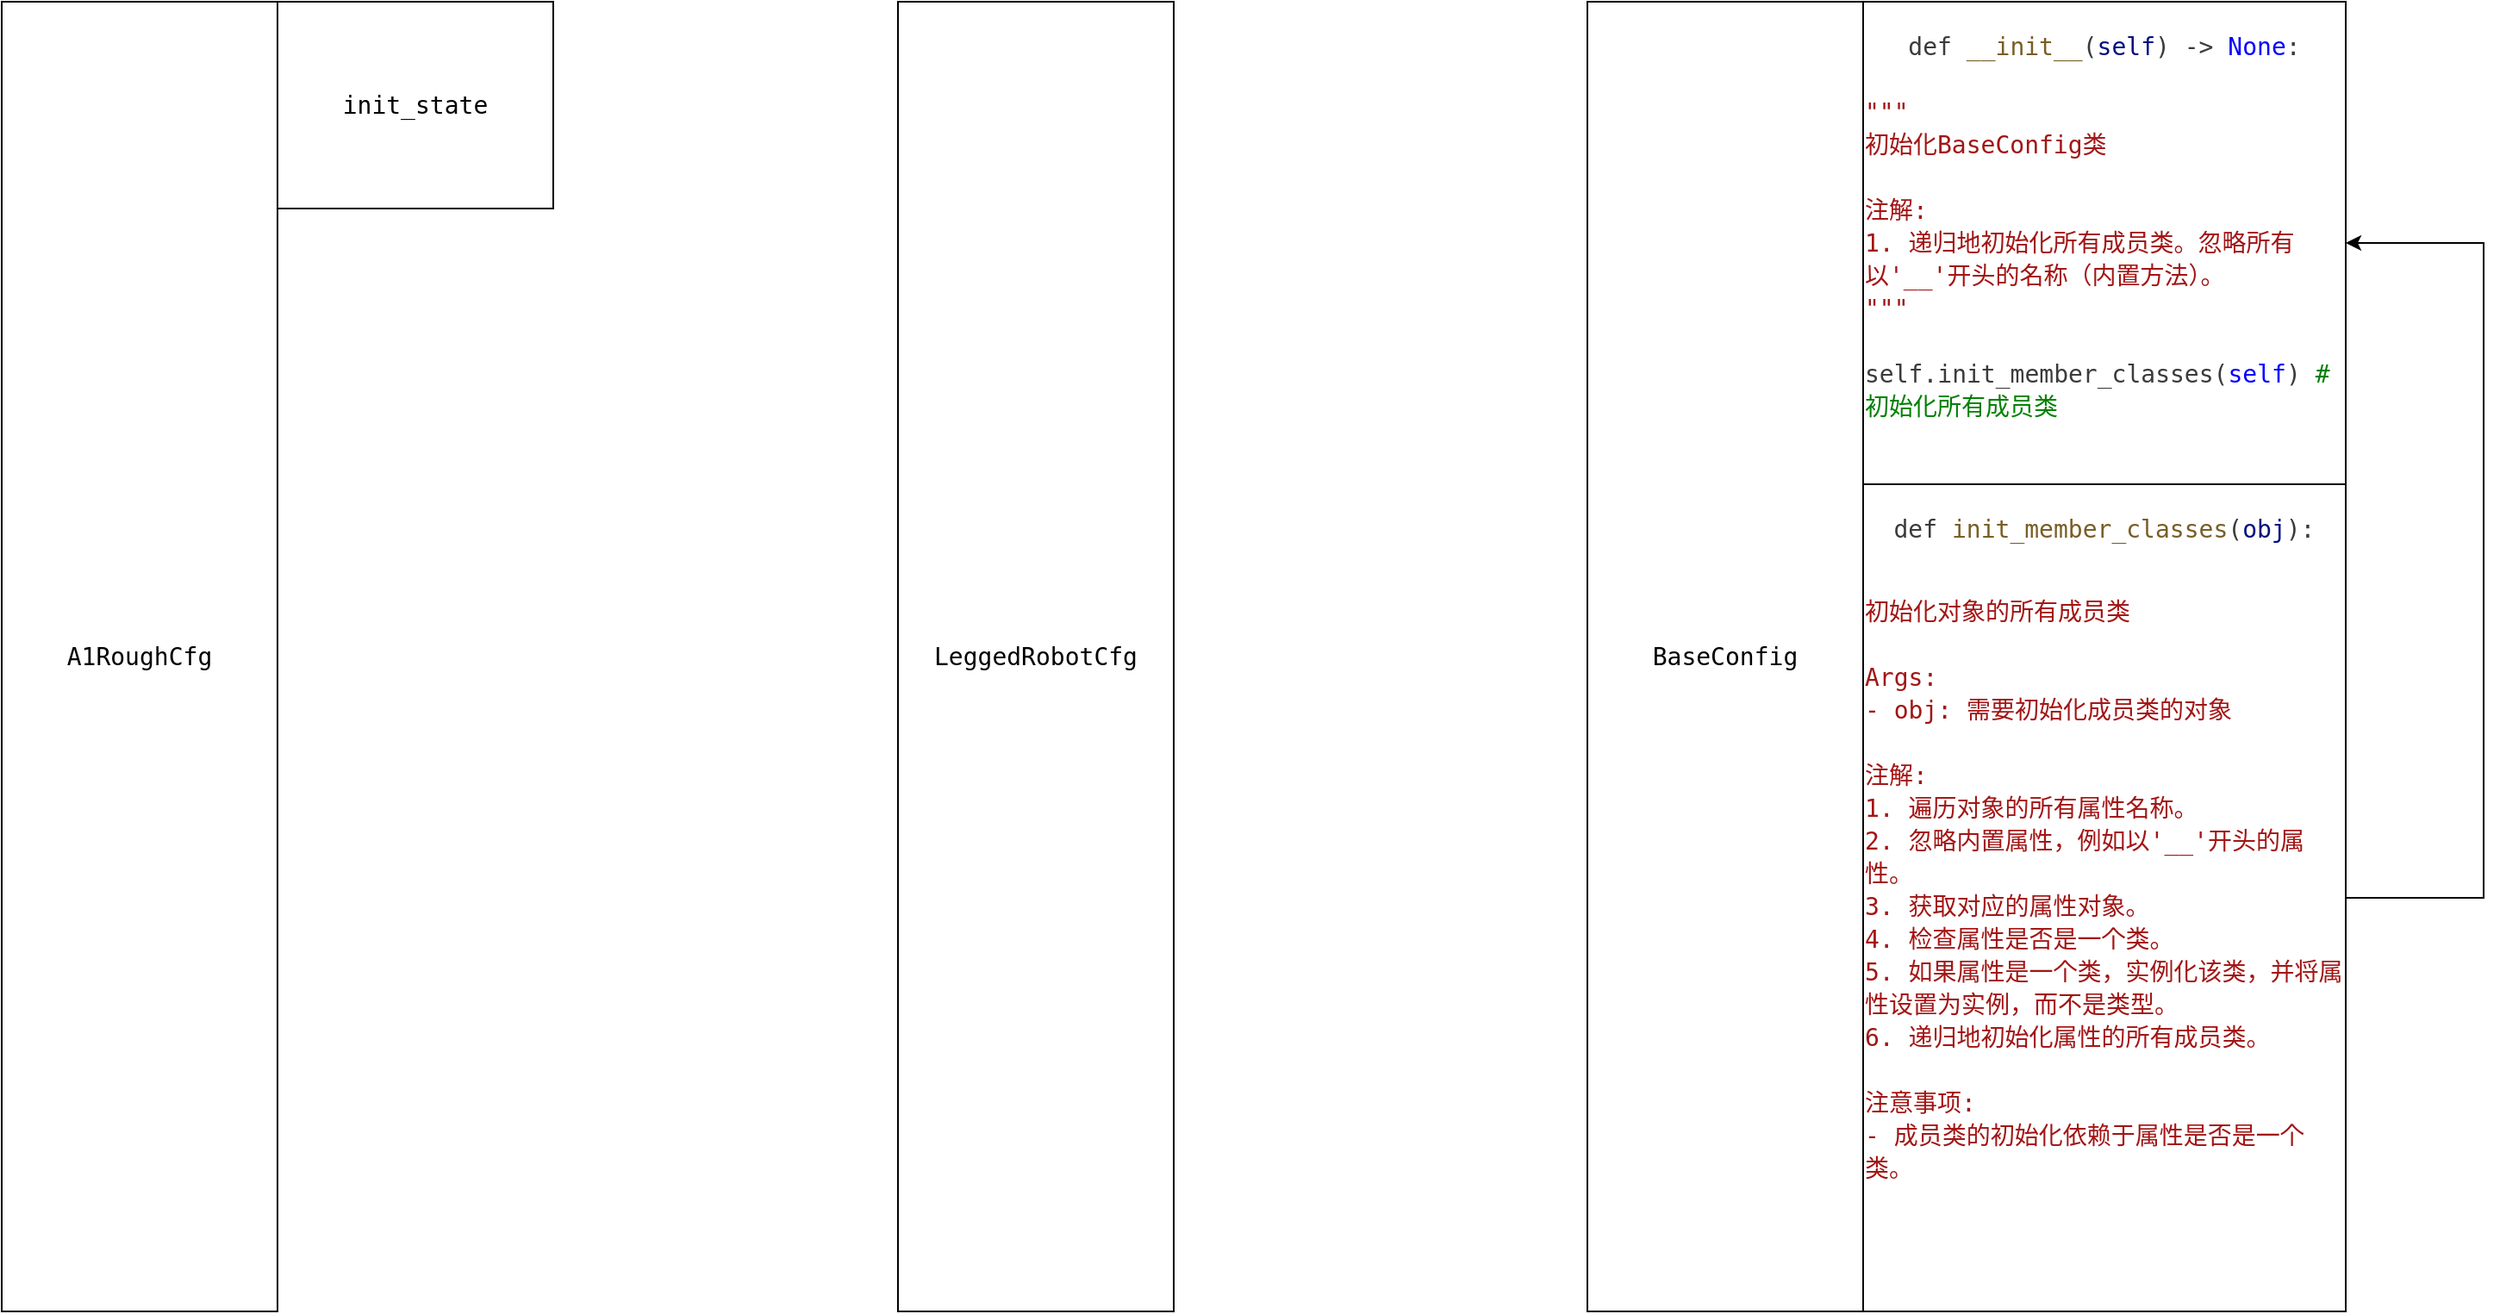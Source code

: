 <mxfile version="22.1.16" type="github">
  <diagram name="第 1 页" id="p533RnOpB4O2QLDqU1Zx">
    <mxGraphModel dx="1794" dy="1809" grid="1" gridSize="10" guides="1" tooltips="1" connect="1" arrows="1" fold="1" page="0" pageScale="1" pageWidth="1169" pageHeight="827" math="0" shadow="0">
      <root>
        <mxCell id="0" />
        <mxCell id="1" parent="0" />
        <mxCell id="TsWWipRdDU3JdAa3Gbdh-3" value="&lt;div style=&quot;font-family: &amp;quot;Droid Sans Mono&amp;quot;, &amp;quot;monospace&amp;quot;, monospace; font-weight: normal; font-size: 14px; line-height: 19px;&quot;&gt;&lt;div&gt;&lt;span style=&quot;background-color: rgb(255, 255, 255);&quot;&gt;A1RoughCfg&lt;/span&gt;&lt;/div&gt;&lt;/div&gt;" style="rounded=0;whiteSpace=wrap;html=1;" vertex="1" parent="1">
          <mxGeometry x="-80" y="-120" width="160" height="760" as="geometry" />
        </mxCell>
        <mxCell id="TsWWipRdDU3JdAa3Gbdh-4" value="&lt;div style=&quot;color: rgb(204, 204, 204); font-family: &amp;quot;Droid Sans Mono&amp;quot;, &amp;quot;monospace&amp;quot;, monospace; font-weight: normal; font-size: 14px; line-height: 19px;&quot;&gt;&lt;div&gt;&lt;span style=&quot;background-color: rgb(255, 255, 255);&quot;&gt;&lt;font color=&quot;#000000&quot;&gt;init_state&lt;/font&gt;&lt;/span&gt;&lt;/div&gt;&lt;/div&gt;" style="rounded=0;whiteSpace=wrap;html=1;" vertex="1" parent="1">
          <mxGeometry x="80" y="-120" width="160" height="120" as="geometry" />
        </mxCell>
        <mxCell id="TsWWipRdDU3JdAa3Gbdh-6" value="&lt;div style=&quot;font-family: &amp;quot;Droid Sans Mono&amp;quot;, &amp;quot;monospace&amp;quot;, monospace; font-weight: normal; font-size: 14px; line-height: 19px;&quot;&gt;&lt;div&gt;&lt;span style=&quot;background-color: rgb(255, 255, 255);&quot;&gt;LeggedRobotCfg&lt;/span&gt;&lt;/div&gt;&lt;/div&gt;" style="rounded=0;whiteSpace=wrap;html=1;fontColor=default;" vertex="1" parent="1">
          <mxGeometry x="440" y="-120" width="160" height="760" as="geometry" />
        </mxCell>
        <mxCell id="TsWWipRdDU3JdAa3Gbdh-14" value="" style="group" vertex="1" connectable="0" parent="1">
          <mxGeometry x="840" y="-120" width="520" height="760" as="geometry" />
        </mxCell>
        <mxCell id="TsWWipRdDU3JdAa3Gbdh-7" value="&lt;div style=&quot;font-family: &amp;quot;Droid Sans Mono&amp;quot;, &amp;quot;monospace&amp;quot;, monospace; font-weight: normal; font-size: 14px; line-height: 19px;&quot;&gt;&lt;div&gt;&lt;span style=&quot;background-color: rgb(255, 255, 255);&quot;&gt;BaseConfig&lt;/span&gt;&lt;/div&gt;&lt;/div&gt;" style="rounded=0;whiteSpace=wrap;html=1;fontColor=default;" vertex="1" parent="TsWWipRdDU3JdAa3Gbdh-14">
          <mxGeometry width="160" height="760" as="geometry" />
        </mxCell>
        <mxCell id="TsWWipRdDU3JdAa3Gbdh-8" value="&lt;div align=&quot;center&quot; style=&quot;color: rgb(59, 59, 59); background-color: rgb(255, 255, 255); font-family: &amp;quot;Droid Sans Mono&amp;quot;, &amp;quot;monospace&amp;quot;, monospace; font-weight: normal; font-size: 14px; line-height: 19px;&quot;&gt;&lt;div&gt;def&lt;span style=&quot;color: #3b3b3b;&quot;&gt; &lt;/span&gt;&lt;span style=&quot;color: #795e26;&quot;&gt;__init__&lt;/span&gt;&lt;span style=&quot;color: #3b3b3b;&quot;&gt;(&lt;/span&gt;&lt;span style=&quot;color: #001080;&quot;&gt;self&lt;/span&gt;&lt;span style=&quot;color: #3b3b3b;&quot;&gt;) -&amp;gt; &lt;/span&gt;&lt;span style=&quot;color: #0000ff;&quot;&gt;None&lt;/span&gt;&lt;span style=&quot;color: #3b3b3b;&quot;&gt;:&lt;/span&gt;&lt;/div&gt;&lt;div&gt;&lt;span style=&quot;color: #3b3b3b;&quot;&gt;&lt;br&gt;&lt;/span&gt;&lt;/div&gt;&lt;/div&gt;&lt;div align=&quot;left&quot;&gt;&lt;div style=&quot;color: rgb(59, 59, 59); background-color: rgb(255, 255, 255); font-family: &amp;quot;Droid Sans Mono&amp;quot;, &amp;quot;monospace&amp;quot;, monospace; font-weight: normal; font-size: 14px; line-height: 19px;&quot;&gt;&lt;div&gt;        &lt;span style=&quot;color: #a31515;&quot;&gt;&quot;&quot;&quot;&lt;/span&gt;&lt;/div&gt;&lt;div&gt;&lt;span style=&quot;color: #a31515;&quot;&gt;        初始化BaseConfig类&lt;/span&gt;&lt;/div&gt;&lt;br&gt;&lt;div&gt;&lt;span style=&quot;color: #a31515;&quot;&gt;        注解:&lt;/span&gt;&lt;/div&gt;&lt;div&gt;&lt;span style=&quot;color: #a31515;&quot;&gt;        1. 递归地初始化所有成员类。忽略所有以&#39;__&#39;开头的名称（内置方法）。&lt;/span&gt;&lt;/div&gt;&lt;div&gt;&lt;span style=&quot;color: #a31515;&quot;&gt;        &quot;&quot;&quot;&lt;/span&gt;&lt;/div&gt;&lt;div&gt;&lt;span style=&quot;color: #a31515;&quot;&gt;&lt;br&gt;&lt;/span&gt;&lt;/div&gt;&lt;div&gt;&lt;div style=&quot;color: rgb(59, 59, 59); background-color: rgb(255, 255, 255); font-family: &amp;quot;Droid Sans Mono&amp;quot;, &amp;quot;monospace&amp;quot;, monospace; font-weight: normal; font-size: 14px; line-height: 19px;&quot;&gt;&lt;div&gt;self&lt;span style=&quot;color: #3b3b3b;&quot;&gt;.init_member_classes(&lt;/span&gt;&lt;span style=&quot;color: #0000ff;&quot;&gt;self&lt;/span&gt;&lt;span style=&quot;color: #3b3b3b;&quot;&gt;)  &lt;/span&gt;&lt;span style=&quot;color: #008000;&quot;&gt;# 初始化所有成员类&lt;/span&gt;&lt;/div&gt;&lt;/div&gt;&lt;/div&gt;&lt;div&gt;&lt;span style=&quot;color: #a31515;&quot;&gt;&lt;br&gt;&lt;/span&gt;&lt;/div&gt;&lt;/div&gt;&lt;/div&gt;" style="rounded=0;whiteSpace=wrap;html=1;align=center;" vertex="1" parent="TsWWipRdDU3JdAa3Gbdh-14">
          <mxGeometry x="160" width="280" height="280" as="geometry" />
        </mxCell>
        <mxCell id="TsWWipRdDU3JdAa3Gbdh-13" style="edgeStyle=orthogonalEdgeStyle;rounded=0;orthogonalLoop=1;jettySize=auto;html=1;entryX=1;entryY=0.5;entryDx=0;entryDy=0;" edge="1" parent="TsWWipRdDU3JdAa3Gbdh-14" source="TsWWipRdDU3JdAa3Gbdh-12" target="TsWWipRdDU3JdAa3Gbdh-8">
          <mxGeometry relative="1" as="geometry">
            <Array as="points">
              <mxPoint x="520" y="520" />
              <mxPoint x="520" y="140" />
            </Array>
          </mxGeometry>
        </mxCell>
        <mxCell id="TsWWipRdDU3JdAa3Gbdh-12" value="&lt;div style=&quot;color: rgb(59, 59, 59); background-color: rgb(255, 255, 255); font-family: &amp;quot;Droid Sans Mono&amp;quot;, &amp;quot;monospace&amp;quot;, monospace; font-weight: normal; font-size: 14px; line-height: 19px;&quot;&gt;&lt;div&gt;def&lt;span style=&quot;color: #3b3b3b;&quot;&gt; &lt;/span&gt;&lt;span style=&quot;color: #795e26;&quot;&gt;init_member_classes&lt;/span&gt;&lt;span style=&quot;color: #3b3b3b;&quot;&gt;(&lt;/span&gt;&lt;span style=&quot;color: #001080;&quot;&gt;obj&lt;/span&gt;&lt;span style=&quot;color: #3b3b3b;&quot;&gt;):&lt;/span&gt;&lt;/div&gt;&lt;/div&gt;&lt;div&gt;&lt;br&gt;&lt;/div&gt;&lt;div&gt;&lt;br&gt;&lt;/div&gt;&lt;div align=&quot;left&quot;&gt;&lt;div style=&quot;color: rgb(59, 59, 59); background-color: rgb(255, 255, 255); font-family: &amp;quot;Droid Sans Mono&amp;quot;, &amp;quot;monospace&amp;quot;, monospace; font-weight: normal; font-size: 14px; line-height: 19px;&quot;&gt;&lt;div&gt;&lt;span style=&quot;color: #a31515;&quot;&gt;        初始化对象的所有成员类&lt;/span&gt;&lt;/div&gt;&lt;br&gt;&lt;div&gt;&lt;span style=&quot;color: #a31515;&quot;&gt;        Args:&lt;/span&gt;&lt;/div&gt;&lt;div&gt;&lt;span style=&quot;color: #a31515;&quot;&gt;        - obj: 需要初始化成员类的对象&lt;/span&gt;&lt;/div&gt;&lt;br&gt;&lt;div&gt;&lt;span style=&quot;color: #a31515;&quot;&gt;        注解:&lt;/span&gt;&lt;/div&gt;&lt;div&gt;&lt;span style=&quot;color: #a31515;&quot;&gt;        1. 遍历对象的所有属性名称。&lt;/span&gt;&lt;/div&gt;&lt;div&gt;&lt;span style=&quot;color: #a31515;&quot;&gt;        2. 忽略内置属性，例如以&#39;__&#39;开头的属性。&lt;/span&gt;&lt;/div&gt;&lt;div&gt;&lt;span style=&quot;color: #a31515;&quot;&gt;        3. 获取对应的属性对象。&lt;/span&gt;&lt;/div&gt;&lt;div&gt;&lt;span style=&quot;color: #a31515;&quot;&gt;        4. 检查属性是否是一个类。&lt;/span&gt;&lt;/div&gt;&lt;div&gt;&lt;span style=&quot;color: #a31515;&quot;&gt;        5. 如果属性是一个类，实例化该类，并将属性设置为实例，而不是类型。&lt;/span&gt;&lt;/div&gt;&lt;div&gt;&lt;span style=&quot;color: #a31515;&quot;&gt;        6. 递归地初始化属性的所有成员类。&lt;/span&gt;&lt;/div&gt;&lt;br&gt;&lt;div&gt;&lt;span style=&quot;color: #a31515;&quot;&gt;        注意事项:&lt;/span&gt;&lt;/div&gt;&lt;div&gt;&lt;span style=&quot;color: #a31515;&quot;&gt;        - 成员类的初始化依赖于属性是否是一个类。&lt;/span&gt;&lt;/div&gt;&lt;div&gt;&lt;span style=&quot;color: #a31515;&quot;&gt;&lt;br&gt;&lt;/span&gt;&lt;/div&gt;&lt;div&gt;&lt;div style=&quot;color: rgb(59, 59, 59); background-color: rgb(255, 255, 255); font-family: &amp;quot;Droid Sans Mono&amp;quot;, &amp;quot;monospace&amp;quot;, monospace; font-weight: normal; font-size: 14px; line-height: 19px;&quot;&gt;&lt;br&gt;&lt;/div&gt;&lt;/div&gt;&lt;div&gt;&lt;span style=&quot;color: #a31515;&quot;&gt;&lt;br&gt;&lt;/span&gt;&lt;/div&gt;&lt;/div&gt;&lt;/div&gt;" style="rounded=0;whiteSpace=wrap;html=1;" vertex="1" parent="TsWWipRdDU3JdAa3Gbdh-14">
          <mxGeometry x="160" y="280" width="280" height="480" as="geometry" />
        </mxCell>
      </root>
    </mxGraphModel>
  </diagram>
</mxfile>
